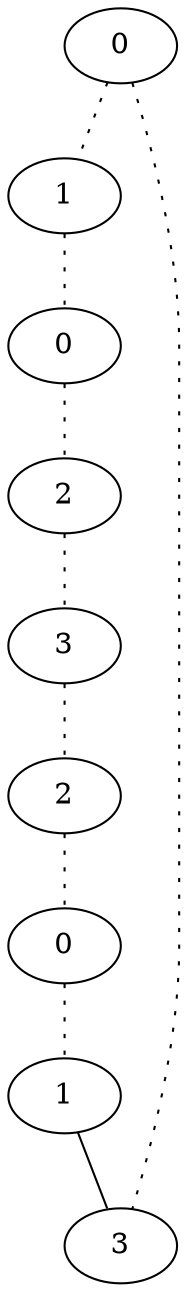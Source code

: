 graph {
a0[label=0];
a1[label=1];
a2[label=0];
a3[label=2];
a4[label=3];
a5[label=2];
a6[label=0];
a7[label=1];
a8[label=3];
a0 -- a1 [style=dotted];
a0 -- a8 [style=dotted];
a1 -- a2 [style=dotted];
a2 -- a3 [style=dotted];
a3 -- a4 [style=dotted];
a4 -- a5 [style=dotted];
a5 -- a6 [style=dotted];
a6 -- a7 [style=dotted];
a7 -- a8;
}
